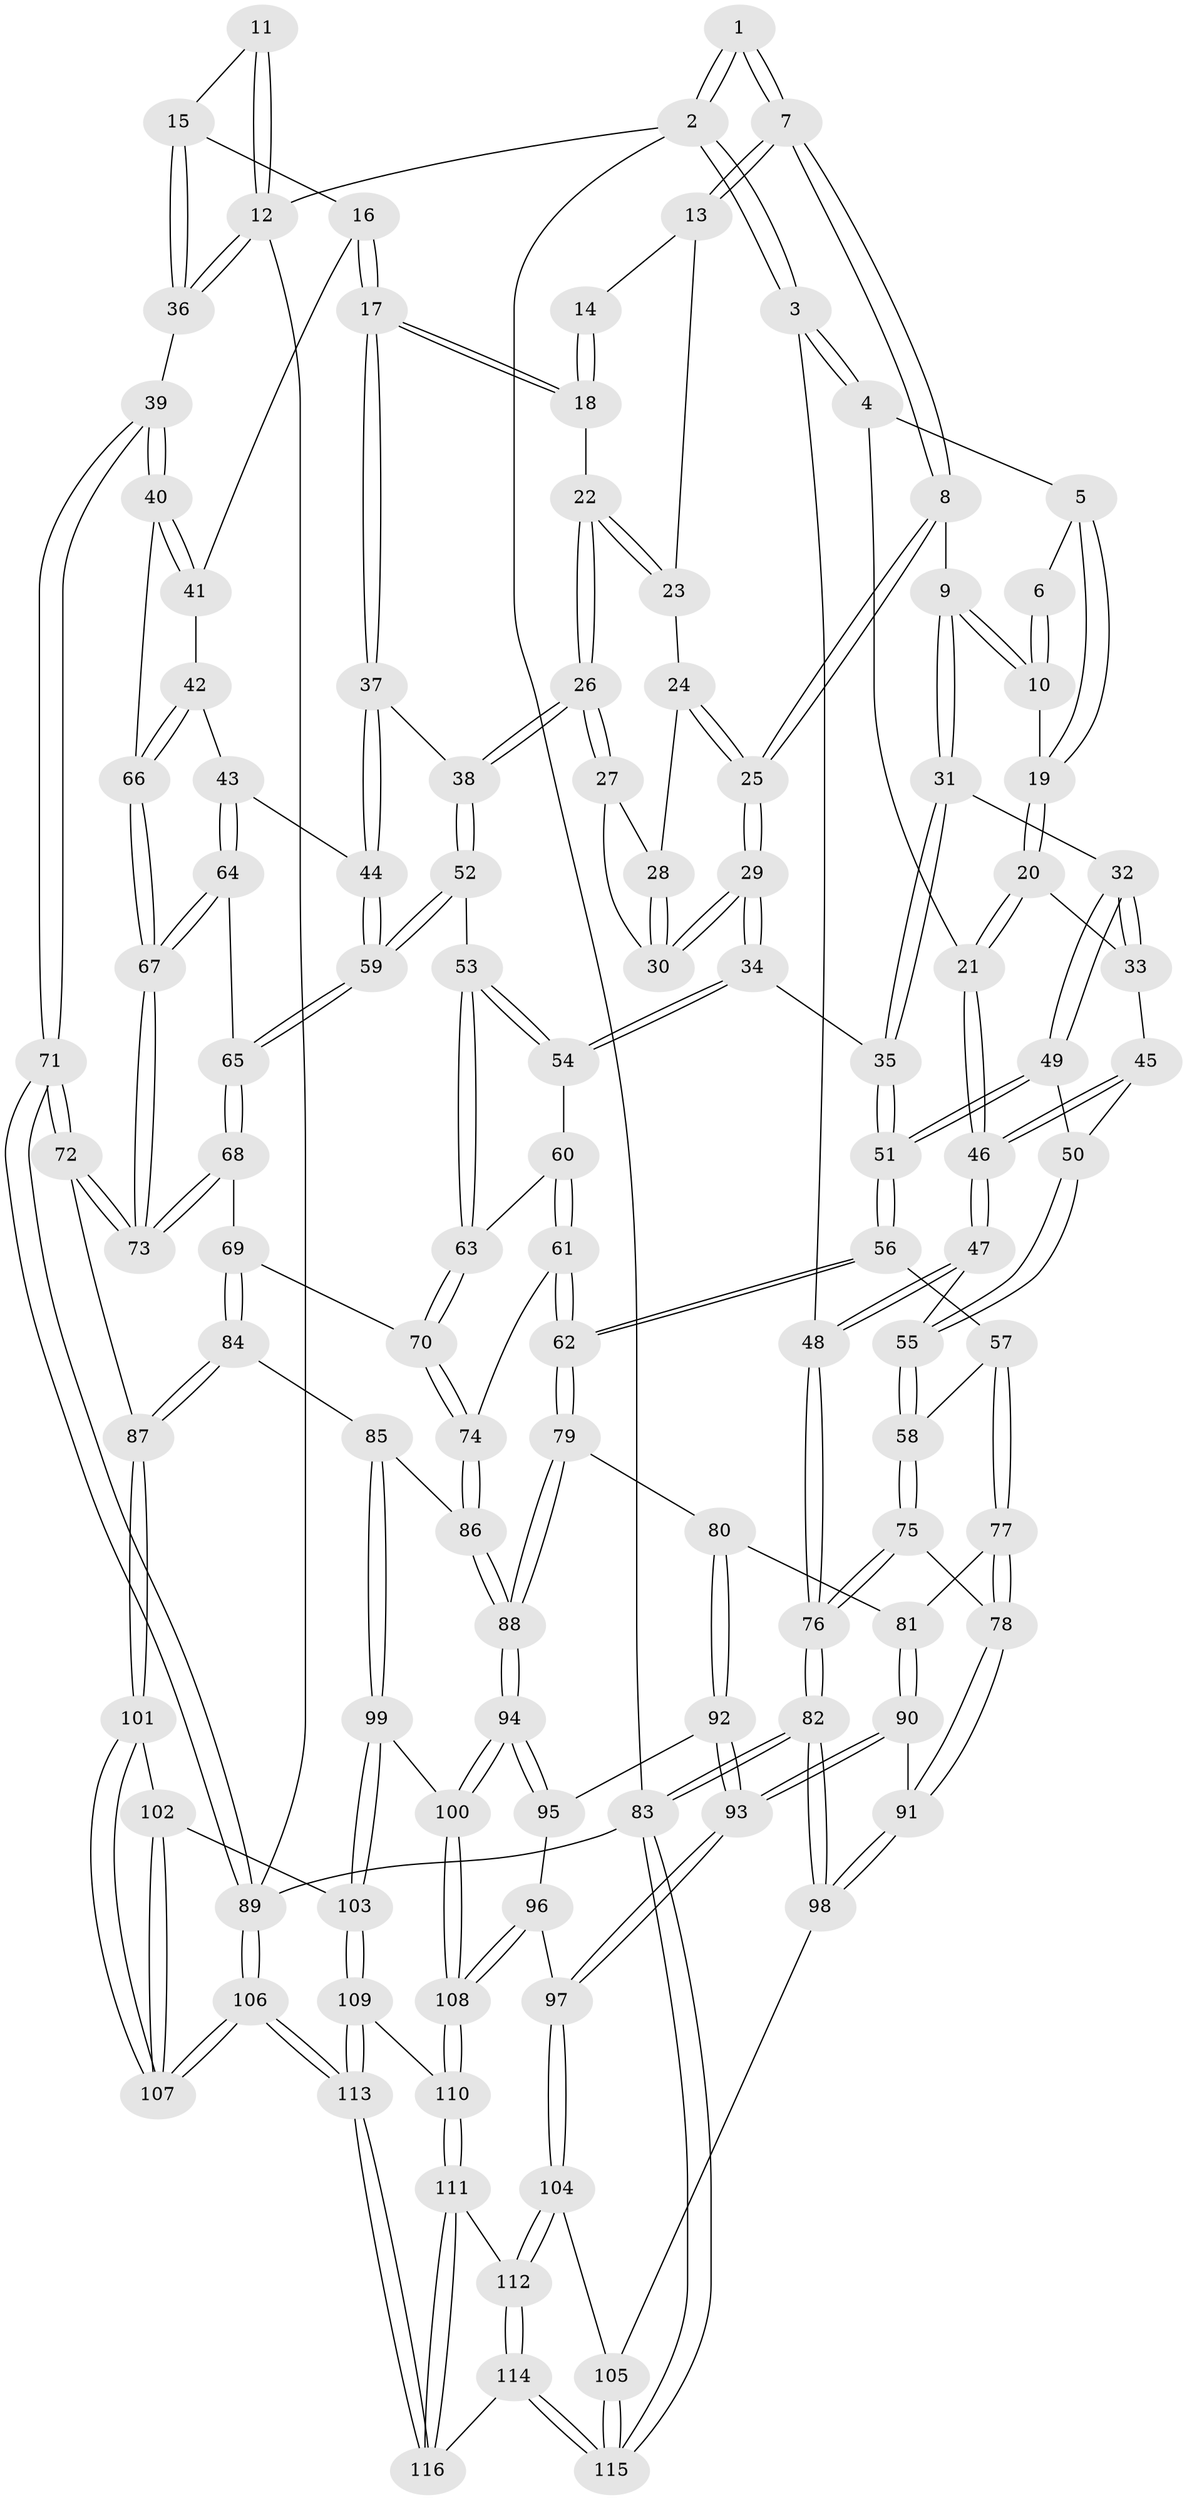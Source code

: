 // Generated by graph-tools (version 1.1) at 2025/11/02/27/25 16:11:53]
// undirected, 116 vertices, 287 edges
graph export_dot {
graph [start="1"]
  node [color=gray90,style=filled];
  1 [pos="+0.2489883313197484+0"];
  2 [pos="+0+0"];
  3 [pos="+0+0"];
  4 [pos="+0.03170367807906681+0.06310471423418537"];
  5 [pos="+0.09729730361986931+0.0605971771193533"];
  6 [pos="+0.19222297299063695+0"];
  7 [pos="+0.43347107529994633+0"];
  8 [pos="+0.41051351214885695+0"];
  9 [pos="+0.2869042335459136+0.13785380625744867"];
  10 [pos="+0.18713875538692412+0.10472203402397778"];
  11 [pos="+1+0"];
  12 [pos="+1+0"];
  13 [pos="+0.6359557252902964+0"];
  14 [pos="+0.9151807541220005+0"];
  15 [pos="+0.9318458634019118+0.1471388332439285"];
  16 [pos="+0.923368131945326+0.14909650575814268"];
  17 [pos="+0.8979150891293652+0.1453514268086127"];
  18 [pos="+0.8954743915709076+0.14258985912431565"];
  19 [pos="+0.12543571658626518+0.1342246287822266"];
  20 [pos="+0.12165352849975124+0.14543455632452004"];
  21 [pos="+0.05829645100369851+0.18599875697726095"];
  22 [pos="+0.7517258977036828+0.09550369683941913"];
  23 [pos="+0.6410507279685088+0"];
  24 [pos="+0.6152038198591019+0.0777141978938422"];
  25 [pos="+0.4877320718405473+0.2010119276056227"];
  26 [pos="+0.6962975116264714+0.222013859771935"];
  27 [pos="+0.6595619996170051+0.21060468721857414"];
  28 [pos="+0.6145244715833069+0.0986161237323523"];
  29 [pos="+0.4918890578305367+0.21408107814899416"];
  30 [pos="+0.5302976241881378+0.20815230493269674"];
  31 [pos="+0.28450443526529035+0.14995068349089363"];
  32 [pos="+0.2519698554840918+0.21787595958888273"];
  33 [pos="+0.17843798653353246+0.1991246414476988"];
  34 [pos="+0.4830371537604233+0.23632427282551302"];
  35 [pos="+0.42830407316981634+0.2610983097185054"];
  36 [pos="+1+0.10856835965661492"];
  37 [pos="+0.8499948084515039+0.24224381744407397"];
  38 [pos="+0.7034364221700276+0.23757916155313227"];
  39 [pos="+1+0.3275231410789153"];
  40 [pos="+1+0.3325943045119811"];
  41 [pos="+0.9361214214054144+0.18188340517986215"];
  42 [pos="+0.9514703416302759+0.3284684964026159"];
  43 [pos="+0.9383683852157975+0.3271651124132449"];
  44 [pos="+0.8697509411663997+0.2961116607380507"];
  45 [pos="+0.14095929362874854+0.24450730590061573"];
  46 [pos="+0.018895916300313086+0.22733394916792424"];
  47 [pos="+0+0.2717924330384475"];
  48 [pos="+0+0.26271910517272656"];
  49 [pos="+0.25500201462849886+0.2368482234171732"];
  50 [pos="+0.15511553227373695+0.27722102843574625"];
  51 [pos="+0.30618820351220155+0.35568313158528786"];
  52 [pos="+0.701135109043939+0.2679660089302081"];
  53 [pos="+0.6338168645973525+0.34484729511324547"];
  54 [pos="+0.48533872157371516+0.24098205442345788"];
  55 [pos="+0.11853718112760331+0.38818981427613636"];
  56 [pos="+0.3020514944850092+0.3713553534533697"];
  57 [pos="+0.1198779738946303+0.38879708618817044"];
  58 [pos="+0.11868443586174379+0.38836682694131475"];
  59 [pos="+0.7860416027430622+0.37602084230476135"];
  60 [pos="+0.5030545478849735+0.3480905516043571"];
  61 [pos="+0.45769113082856494+0.4583163769866963"];
  62 [pos="+0.3567433591390484+0.48248570245079386"];
  63 [pos="+0.6230993481125345+0.3945906791553661"];
  64 [pos="+0.8595068395072997+0.4182789841260737"];
  65 [pos="+0.7860383692030369+0.37977289593838026"];
  66 [pos="+0.9934743719880024+0.34296589922540865"];
  67 [pos="+0.9122724946783639+0.5031496771553287"];
  68 [pos="+0.7279388578972531+0.4605269446337539"];
  69 [pos="+0.7103809688444855+0.4689072107069689"];
  70 [pos="+0.6299852739730841+0.4365136372089868"];
  71 [pos="+1+0.7144374206047513"];
  72 [pos="+0.9426643760403134+0.6141083565253355"];
  73 [pos="+0.914197172514258+0.547702314902137"];
  74 [pos="+0.5563444061977542+0.48682363850033883"];
  75 [pos="+0+0.5738391840293892"];
  76 [pos="+0+0.6442261962161535"];
  77 [pos="+0.16809348037099675+0.532096534615843"];
  78 [pos="+0.1057185589652854+0.5923993589024711"];
  79 [pos="+0.35132291057871423+0.5021869088932951"];
  80 [pos="+0.3344148223798287+0.5228399111169697"];
  81 [pos="+0.20915885289079225+0.5366393685496851"];
  82 [pos="+0+0.880824332810432"];
  83 [pos="+0+1"];
  84 [pos="+0.7093476481012571+0.6168195309738013"];
  85 [pos="+0.6911878153747335+0.628100790744368"];
  86 [pos="+0.5646694899012417+0.5524064656237172"];
  87 [pos="+0.8644363292027166+0.6478235444308098"];
  88 [pos="+0.4970501732324412+0.6450829193238222"];
  89 [pos="+1+1"];
  90 [pos="+0.19428594387539558+0.6882943576555338"];
  91 [pos="+0.1713207923114579+0.6838684888071724"];
  92 [pos="+0.3207008137044115+0.581574269346687"];
  93 [pos="+0.2323769601043313+0.7015445283836639"];
  94 [pos="+0.5040135976793714+0.7067414822031611"];
  95 [pos="+0.37201880540705734+0.6647405492108247"];
  96 [pos="+0.3440594894980337+0.7460296359032756"];
  97 [pos="+0.26848184135958353+0.7760691813495563"];
  98 [pos="+0+0.8119002781042618"];
  99 [pos="+0.6585140784911867+0.6836032917591467"];
  100 [pos="+0.5209776144440569+0.7478693422583484"];
  101 [pos="+0.84808685553487+0.6845198758613279"];
  102 [pos="+0.7626345754976607+0.8005039780708259"];
  103 [pos="+0.7424602976873663+0.8069823942235731"];
  104 [pos="+0.2618723927155887+0.843134712035766"];
  105 [pos="+0.15901559323592973+0.844645010077361"];
  106 [pos="+1+1"];
  107 [pos="+0.8824250417091349+0.8655469848105217"];
  108 [pos="+0.517427898713142+0.7604062982876706"];
  109 [pos="+0.6944418238312987+0.8776935544301636"];
  110 [pos="+0.5216312278085495+0.8368391936597523"];
  111 [pos="+0.5111823402487129+0.8530710188406216"];
  112 [pos="+0.3377972633145193+0.9826010019523107"];
  113 [pos="+0.8457852042037985+1"];
  114 [pos="+0.29531443038983424+1"];
  115 [pos="+0.03451013442061508+1"];
  116 [pos="+0.6995052360360108+1"];
  1 -- 2;
  1 -- 2;
  1 -- 7;
  1 -- 7;
  2 -- 3;
  2 -- 3;
  2 -- 12;
  2 -- 83;
  3 -- 4;
  3 -- 4;
  3 -- 48;
  4 -- 5;
  4 -- 21;
  5 -- 6;
  5 -- 19;
  5 -- 19;
  6 -- 10;
  6 -- 10;
  7 -- 8;
  7 -- 8;
  7 -- 13;
  7 -- 13;
  8 -- 9;
  8 -- 25;
  8 -- 25;
  9 -- 10;
  9 -- 10;
  9 -- 31;
  9 -- 31;
  10 -- 19;
  11 -- 12;
  11 -- 12;
  11 -- 15;
  12 -- 36;
  12 -- 36;
  12 -- 89;
  13 -- 14;
  13 -- 23;
  14 -- 18;
  14 -- 18;
  15 -- 16;
  15 -- 36;
  15 -- 36;
  16 -- 17;
  16 -- 17;
  16 -- 41;
  17 -- 18;
  17 -- 18;
  17 -- 37;
  17 -- 37;
  18 -- 22;
  19 -- 20;
  19 -- 20;
  20 -- 21;
  20 -- 21;
  20 -- 33;
  21 -- 46;
  21 -- 46;
  22 -- 23;
  22 -- 23;
  22 -- 26;
  22 -- 26;
  23 -- 24;
  24 -- 25;
  24 -- 25;
  24 -- 28;
  25 -- 29;
  25 -- 29;
  26 -- 27;
  26 -- 27;
  26 -- 38;
  26 -- 38;
  27 -- 28;
  27 -- 30;
  28 -- 30;
  28 -- 30;
  29 -- 30;
  29 -- 30;
  29 -- 34;
  29 -- 34;
  31 -- 32;
  31 -- 35;
  31 -- 35;
  32 -- 33;
  32 -- 33;
  32 -- 49;
  32 -- 49;
  33 -- 45;
  34 -- 35;
  34 -- 54;
  34 -- 54;
  35 -- 51;
  35 -- 51;
  36 -- 39;
  37 -- 38;
  37 -- 44;
  37 -- 44;
  38 -- 52;
  38 -- 52;
  39 -- 40;
  39 -- 40;
  39 -- 71;
  39 -- 71;
  40 -- 41;
  40 -- 41;
  40 -- 66;
  41 -- 42;
  42 -- 43;
  42 -- 66;
  42 -- 66;
  43 -- 44;
  43 -- 64;
  43 -- 64;
  44 -- 59;
  44 -- 59;
  45 -- 46;
  45 -- 46;
  45 -- 50;
  46 -- 47;
  46 -- 47;
  47 -- 48;
  47 -- 48;
  47 -- 55;
  48 -- 76;
  48 -- 76;
  49 -- 50;
  49 -- 51;
  49 -- 51;
  50 -- 55;
  50 -- 55;
  51 -- 56;
  51 -- 56;
  52 -- 53;
  52 -- 59;
  52 -- 59;
  53 -- 54;
  53 -- 54;
  53 -- 63;
  53 -- 63;
  54 -- 60;
  55 -- 58;
  55 -- 58;
  56 -- 57;
  56 -- 62;
  56 -- 62;
  57 -- 58;
  57 -- 77;
  57 -- 77;
  58 -- 75;
  58 -- 75;
  59 -- 65;
  59 -- 65;
  60 -- 61;
  60 -- 61;
  60 -- 63;
  61 -- 62;
  61 -- 62;
  61 -- 74;
  62 -- 79;
  62 -- 79;
  63 -- 70;
  63 -- 70;
  64 -- 65;
  64 -- 67;
  64 -- 67;
  65 -- 68;
  65 -- 68;
  66 -- 67;
  66 -- 67;
  67 -- 73;
  67 -- 73;
  68 -- 69;
  68 -- 73;
  68 -- 73;
  69 -- 70;
  69 -- 84;
  69 -- 84;
  70 -- 74;
  70 -- 74;
  71 -- 72;
  71 -- 72;
  71 -- 89;
  71 -- 89;
  72 -- 73;
  72 -- 73;
  72 -- 87;
  74 -- 86;
  74 -- 86;
  75 -- 76;
  75 -- 76;
  75 -- 78;
  76 -- 82;
  76 -- 82;
  77 -- 78;
  77 -- 78;
  77 -- 81;
  78 -- 91;
  78 -- 91;
  79 -- 80;
  79 -- 88;
  79 -- 88;
  80 -- 81;
  80 -- 92;
  80 -- 92;
  81 -- 90;
  81 -- 90;
  82 -- 83;
  82 -- 83;
  82 -- 98;
  82 -- 98;
  83 -- 115;
  83 -- 115;
  83 -- 89;
  84 -- 85;
  84 -- 87;
  84 -- 87;
  85 -- 86;
  85 -- 99;
  85 -- 99;
  86 -- 88;
  86 -- 88;
  87 -- 101;
  87 -- 101;
  88 -- 94;
  88 -- 94;
  89 -- 106;
  89 -- 106;
  90 -- 91;
  90 -- 93;
  90 -- 93;
  91 -- 98;
  91 -- 98;
  92 -- 93;
  92 -- 93;
  92 -- 95;
  93 -- 97;
  93 -- 97;
  94 -- 95;
  94 -- 95;
  94 -- 100;
  94 -- 100;
  95 -- 96;
  96 -- 97;
  96 -- 108;
  96 -- 108;
  97 -- 104;
  97 -- 104;
  98 -- 105;
  99 -- 100;
  99 -- 103;
  99 -- 103;
  100 -- 108;
  100 -- 108;
  101 -- 102;
  101 -- 107;
  101 -- 107;
  102 -- 103;
  102 -- 107;
  102 -- 107;
  103 -- 109;
  103 -- 109;
  104 -- 105;
  104 -- 112;
  104 -- 112;
  105 -- 115;
  105 -- 115;
  106 -- 107;
  106 -- 107;
  106 -- 113;
  106 -- 113;
  108 -- 110;
  108 -- 110;
  109 -- 110;
  109 -- 113;
  109 -- 113;
  110 -- 111;
  110 -- 111;
  111 -- 112;
  111 -- 116;
  111 -- 116;
  112 -- 114;
  112 -- 114;
  113 -- 116;
  113 -- 116;
  114 -- 115;
  114 -- 115;
  114 -- 116;
}
